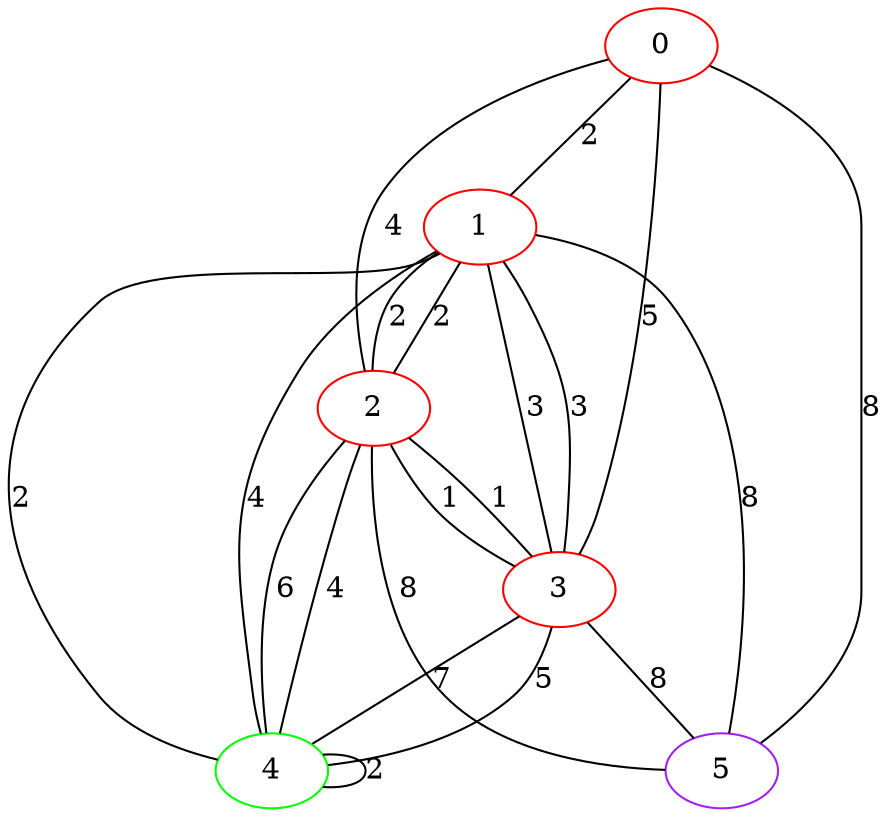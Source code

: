 graph "" {
0 [color=red, weight=1];
1 [color=red, weight=1];
2 [color=red, weight=1];
3 [color=red, weight=1];
4 [color=green, weight=2];
5 [color=purple, weight=4];
0 -- 1  [key=0, label=2];
0 -- 2  [key=0, label=4];
0 -- 3  [key=0, label=5];
0 -- 5  [key=0, label=8];
1 -- 2  [key=0, label=2];
1 -- 2  [key=1, label=2];
1 -- 3  [key=0, label=3];
1 -- 3  [key=1, label=3];
1 -- 4  [key=0, label=2];
1 -- 4  [key=1, label=4];
1 -- 5  [key=0, label=8];
2 -- 3  [key=0, label=1];
2 -- 3  [key=1, label=1];
2 -- 4  [key=0, label=4];
2 -- 4  [key=1, label=6];
2 -- 5  [key=0, label=8];
3 -- 4  [key=0, label=5];
3 -- 4  [key=1, label=7];
3 -- 5  [key=0, label=8];
4 -- 4  [key=0, label=2];
}
